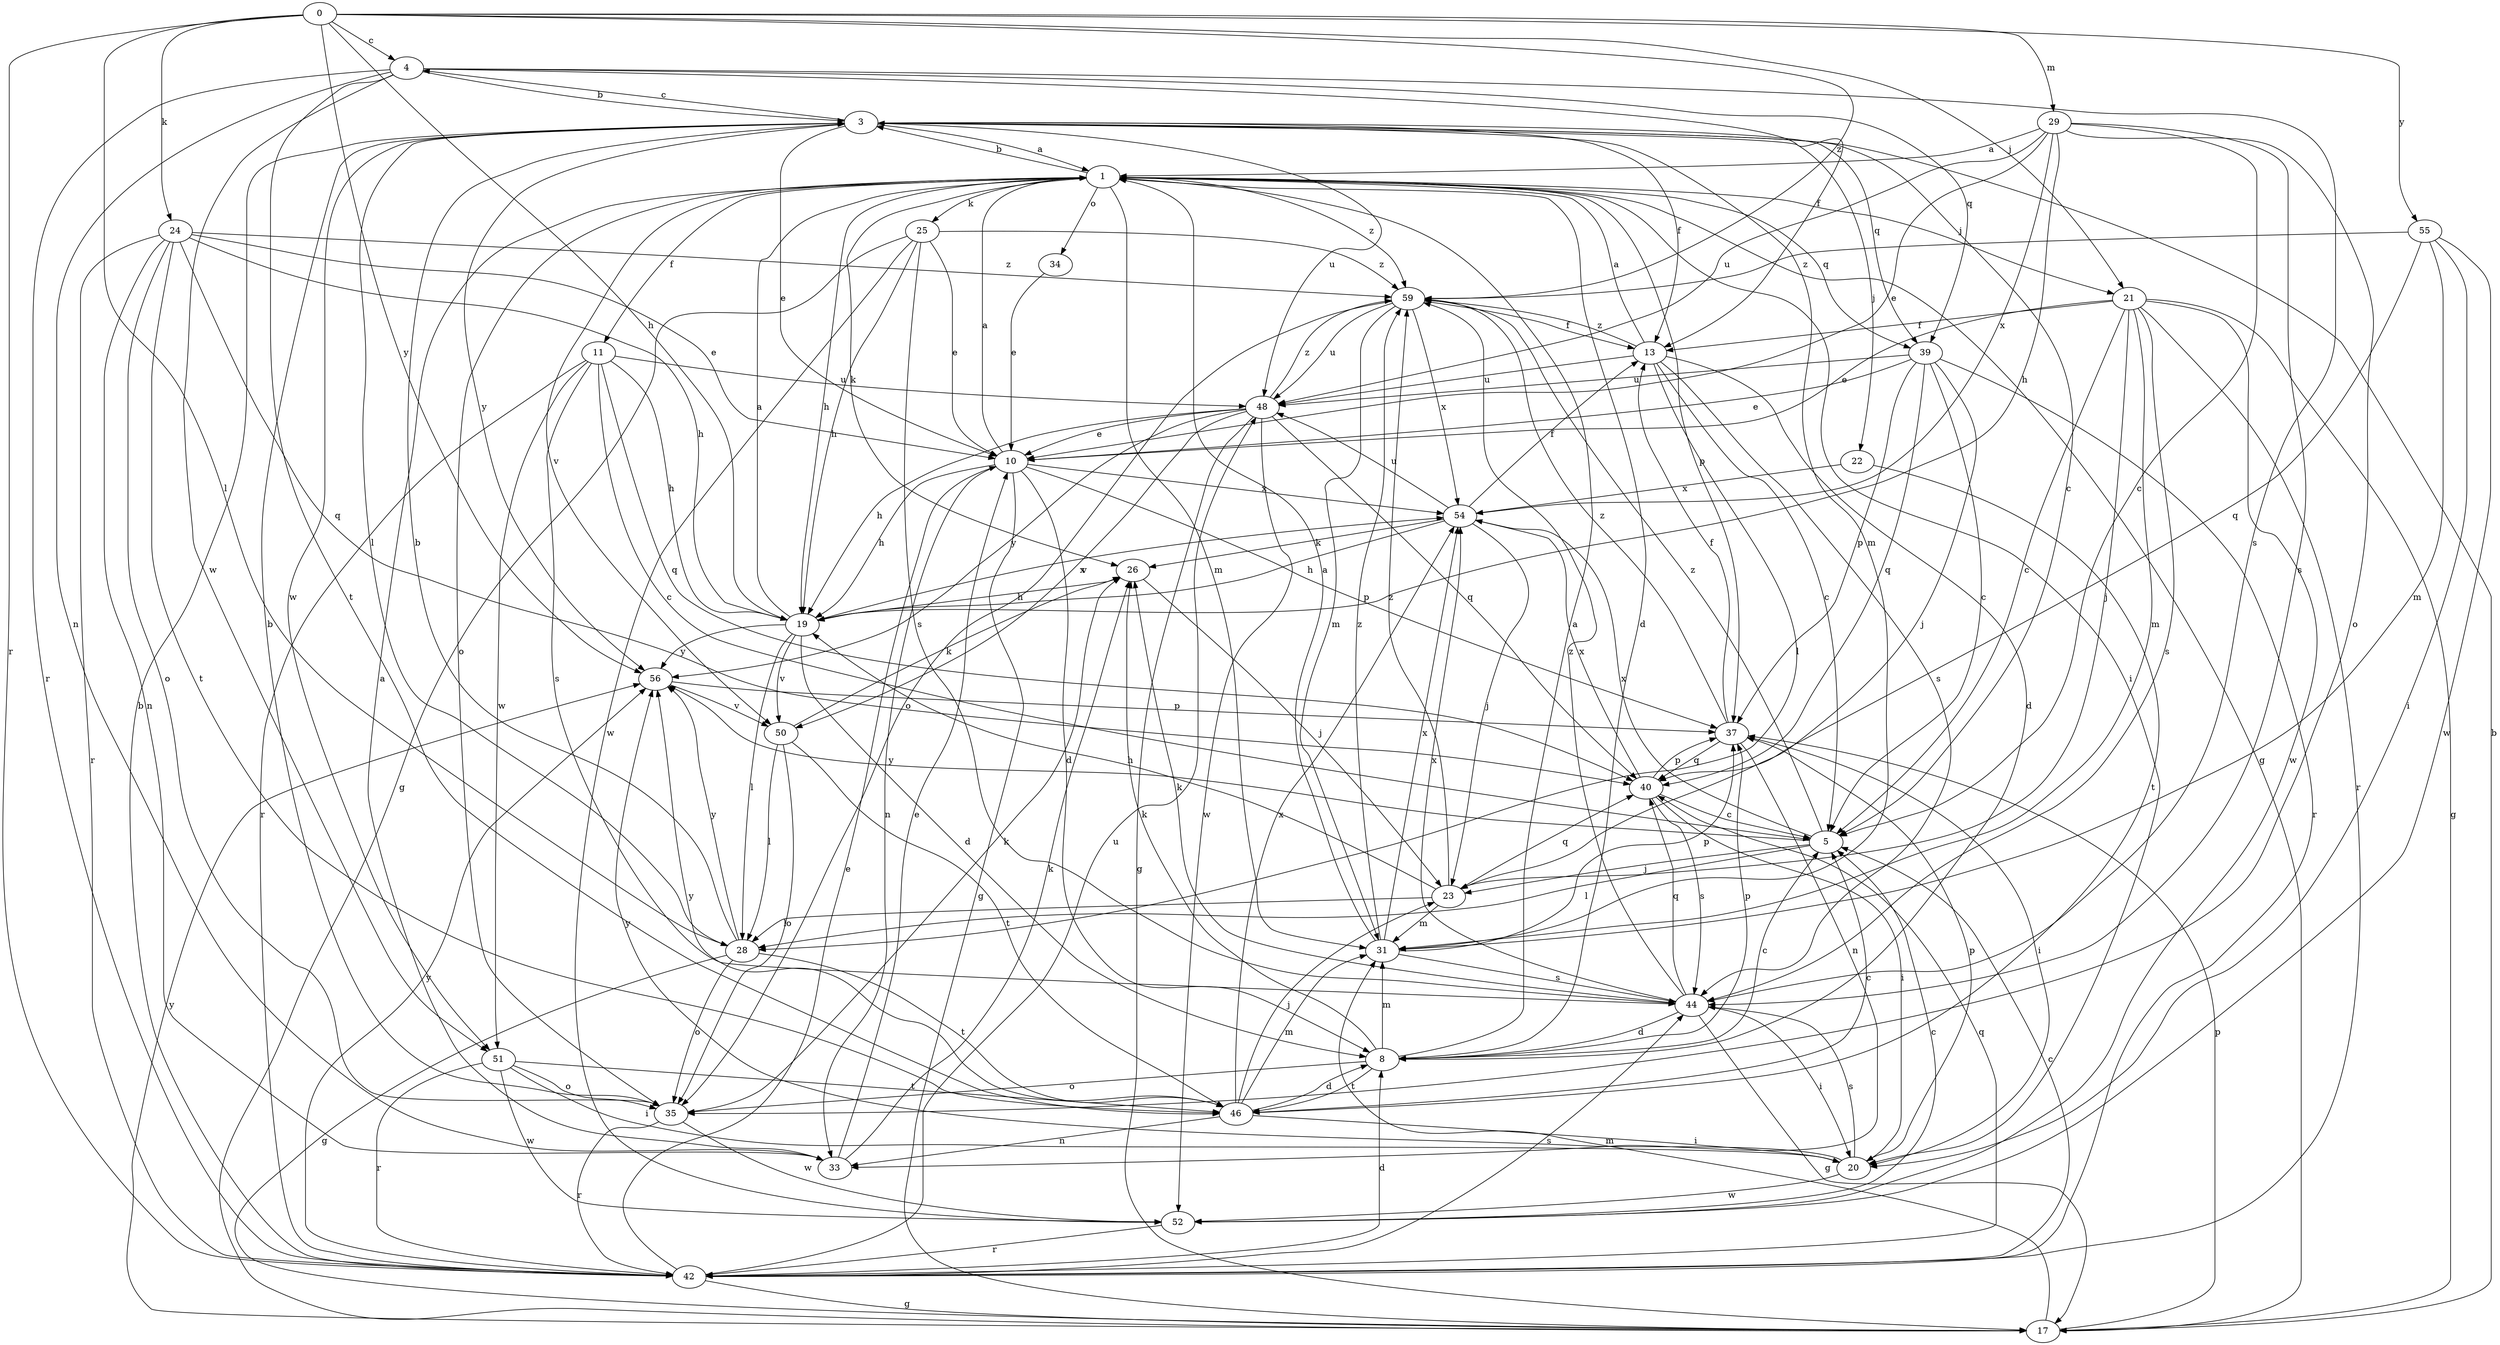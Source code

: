 strict digraph  {
0;
1;
3;
4;
5;
8;
10;
11;
13;
17;
19;
20;
21;
22;
23;
24;
25;
26;
28;
29;
31;
33;
34;
35;
37;
39;
40;
42;
44;
46;
48;
50;
51;
52;
54;
55;
56;
59;
0 -> 4  [label=c];
0 -> 19  [label=h];
0 -> 21  [label=j];
0 -> 24  [label=k];
0 -> 28  [label=l];
0 -> 29  [label=m];
0 -> 42  [label=r];
0 -> 55  [label=y];
0 -> 56  [label=y];
0 -> 59  [label=z];
1 -> 3  [label=b];
1 -> 8  [label=d];
1 -> 11  [label=f];
1 -> 17  [label=g];
1 -> 19  [label=h];
1 -> 20  [label=i];
1 -> 21  [label=j];
1 -> 25  [label=k];
1 -> 26  [label=k];
1 -> 31  [label=m];
1 -> 34  [label=o];
1 -> 35  [label=o];
1 -> 37  [label=p];
1 -> 39  [label=q];
1 -> 50  [label=v];
1 -> 59  [label=z];
3 -> 1  [label=a];
3 -> 4  [label=c];
3 -> 5  [label=c];
3 -> 10  [label=e];
3 -> 13  [label=f];
3 -> 22  [label=j];
3 -> 28  [label=l];
3 -> 31  [label=m];
3 -> 39  [label=q];
3 -> 48  [label=u];
3 -> 51  [label=w];
3 -> 56  [label=y];
4 -> 3  [label=b];
4 -> 13  [label=f];
4 -> 33  [label=n];
4 -> 39  [label=q];
4 -> 42  [label=r];
4 -> 44  [label=s];
4 -> 46  [label=t];
4 -> 51  [label=w];
5 -> 23  [label=j];
5 -> 28  [label=l];
5 -> 54  [label=x];
5 -> 56  [label=y];
5 -> 59  [label=z];
8 -> 1  [label=a];
8 -> 5  [label=c];
8 -> 26  [label=k];
8 -> 31  [label=m];
8 -> 35  [label=o];
8 -> 37  [label=p];
8 -> 46  [label=t];
10 -> 1  [label=a];
10 -> 8  [label=d];
10 -> 17  [label=g];
10 -> 19  [label=h];
10 -> 33  [label=n];
10 -> 37  [label=p];
10 -> 54  [label=x];
11 -> 5  [label=c];
11 -> 19  [label=h];
11 -> 40  [label=q];
11 -> 42  [label=r];
11 -> 44  [label=s];
11 -> 48  [label=u];
11 -> 51  [label=w];
13 -> 1  [label=a];
13 -> 5  [label=c];
13 -> 8  [label=d];
13 -> 28  [label=l];
13 -> 44  [label=s];
13 -> 48  [label=u];
13 -> 59  [label=z];
17 -> 3  [label=b];
17 -> 31  [label=m];
17 -> 37  [label=p];
17 -> 56  [label=y];
19 -> 1  [label=a];
19 -> 8  [label=d];
19 -> 28  [label=l];
19 -> 50  [label=v];
19 -> 54  [label=x];
19 -> 56  [label=y];
20 -> 37  [label=p];
20 -> 44  [label=s];
20 -> 52  [label=w];
20 -> 56  [label=y];
21 -> 5  [label=c];
21 -> 10  [label=e];
21 -> 13  [label=f];
21 -> 17  [label=g];
21 -> 23  [label=j];
21 -> 31  [label=m];
21 -> 42  [label=r];
21 -> 44  [label=s];
21 -> 52  [label=w];
22 -> 46  [label=t];
22 -> 54  [label=x];
23 -> 19  [label=h];
23 -> 28  [label=l];
23 -> 31  [label=m];
23 -> 40  [label=q];
23 -> 59  [label=z];
24 -> 10  [label=e];
24 -> 19  [label=h];
24 -> 33  [label=n];
24 -> 35  [label=o];
24 -> 40  [label=q];
24 -> 42  [label=r];
24 -> 46  [label=t];
24 -> 59  [label=z];
25 -> 10  [label=e];
25 -> 17  [label=g];
25 -> 19  [label=h];
25 -> 44  [label=s];
25 -> 52  [label=w];
25 -> 59  [label=z];
26 -> 19  [label=h];
26 -> 23  [label=j];
28 -> 3  [label=b];
28 -> 17  [label=g];
28 -> 35  [label=o];
28 -> 46  [label=t];
28 -> 56  [label=y];
29 -> 1  [label=a];
29 -> 5  [label=c];
29 -> 10  [label=e];
29 -> 19  [label=h];
29 -> 35  [label=o];
29 -> 44  [label=s];
29 -> 48  [label=u];
29 -> 54  [label=x];
31 -> 1  [label=a];
31 -> 37  [label=p];
31 -> 44  [label=s];
31 -> 54  [label=x];
31 -> 59  [label=z];
33 -> 1  [label=a];
33 -> 10  [label=e];
33 -> 26  [label=k];
34 -> 10  [label=e];
35 -> 3  [label=b];
35 -> 26  [label=k];
35 -> 42  [label=r];
35 -> 52  [label=w];
37 -> 13  [label=f];
37 -> 20  [label=i];
37 -> 33  [label=n];
37 -> 40  [label=q];
37 -> 59  [label=z];
39 -> 5  [label=c];
39 -> 10  [label=e];
39 -> 23  [label=j];
39 -> 37  [label=p];
39 -> 40  [label=q];
39 -> 42  [label=r];
39 -> 48  [label=u];
40 -> 5  [label=c];
40 -> 20  [label=i];
40 -> 37  [label=p];
40 -> 44  [label=s];
40 -> 54  [label=x];
42 -> 3  [label=b];
42 -> 5  [label=c];
42 -> 8  [label=d];
42 -> 10  [label=e];
42 -> 17  [label=g];
42 -> 40  [label=q];
42 -> 44  [label=s];
42 -> 48  [label=u];
42 -> 56  [label=y];
44 -> 8  [label=d];
44 -> 17  [label=g];
44 -> 20  [label=i];
44 -> 26  [label=k];
44 -> 40  [label=q];
44 -> 54  [label=x];
44 -> 59  [label=z];
46 -> 5  [label=c];
46 -> 8  [label=d];
46 -> 20  [label=i];
46 -> 23  [label=j];
46 -> 31  [label=m];
46 -> 33  [label=n];
46 -> 54  [label=x];
46 -> 56  [label=y];
48 -> 10  [label=e];
48 -> 17  [label=g];
48 -> 19  [label=h];
48 -> 40  [label=q];
48 -> 50  [label=v];
48 -> 52  [label=w];
48 -> 56  [label=y];
48 -> 59  [label=z];
50 -> 26  [label=k];
50 -> 28  [label=l];
50 -> 35  [label=o];
50 -> 46  [label=t];
51 -> 20  [label=i];
51 -> 35  [label=o];
51 -> 42  [label=r];
51 -> 46  [label=t];
51 -> 52  [label=w];
52 -> 5  [label=c];
52 -> 42  [label=r];
54 -> 13  [label=f];
54 -> 19  [label=h];
54 -> 23  [label=j];
54 -> 26  [label=k];
54 -> 48  [label=u];
55 -> 20  [label=i];
55 -> 31  [label=m];
55 -> 40  [label=q];
55 -> 52  [label=w];
55 -> 59  [label=z];
56 -> 37  [label=p];
56 -> 50  [label=v];
59 -> 13  [label=f];
59 -> 31  [label=m];
59 -> 35  [label=o];
59 -> 48  [label=u];
59 -> 54  [label=x];
}
